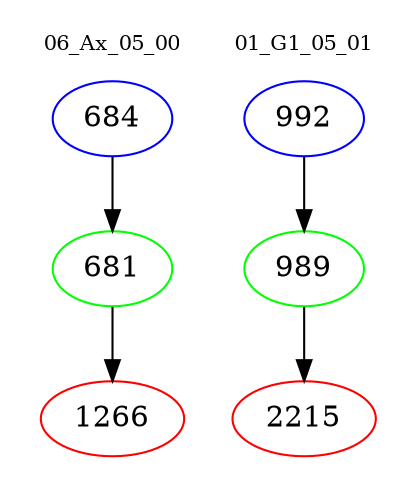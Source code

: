 digraph{
subgraph cluster_0 {
color = white
label = "06_Ax_05_00";
fontsize=10;
T0_684 [label="684", color="blue"]
T0_684 -> T0_681 [color="black"]
T0_681 [label="681", color="green"]
T0_681 -> T0_1266 [color="black"]
T0_1266 [label="1266", color="red"]
}
subgraph cluster_1 {
color = white
label = "01_G1_05_01";
fontsize=10;
T1_992 [label="992", color="blue"]
T1_992 -> T1_989 [color="black"]
T1_989 [label="989", color="green"]
T1_989 -> T1_2215 [color="black"]
T1_2215 [label="2215", color="red"]
}
}
